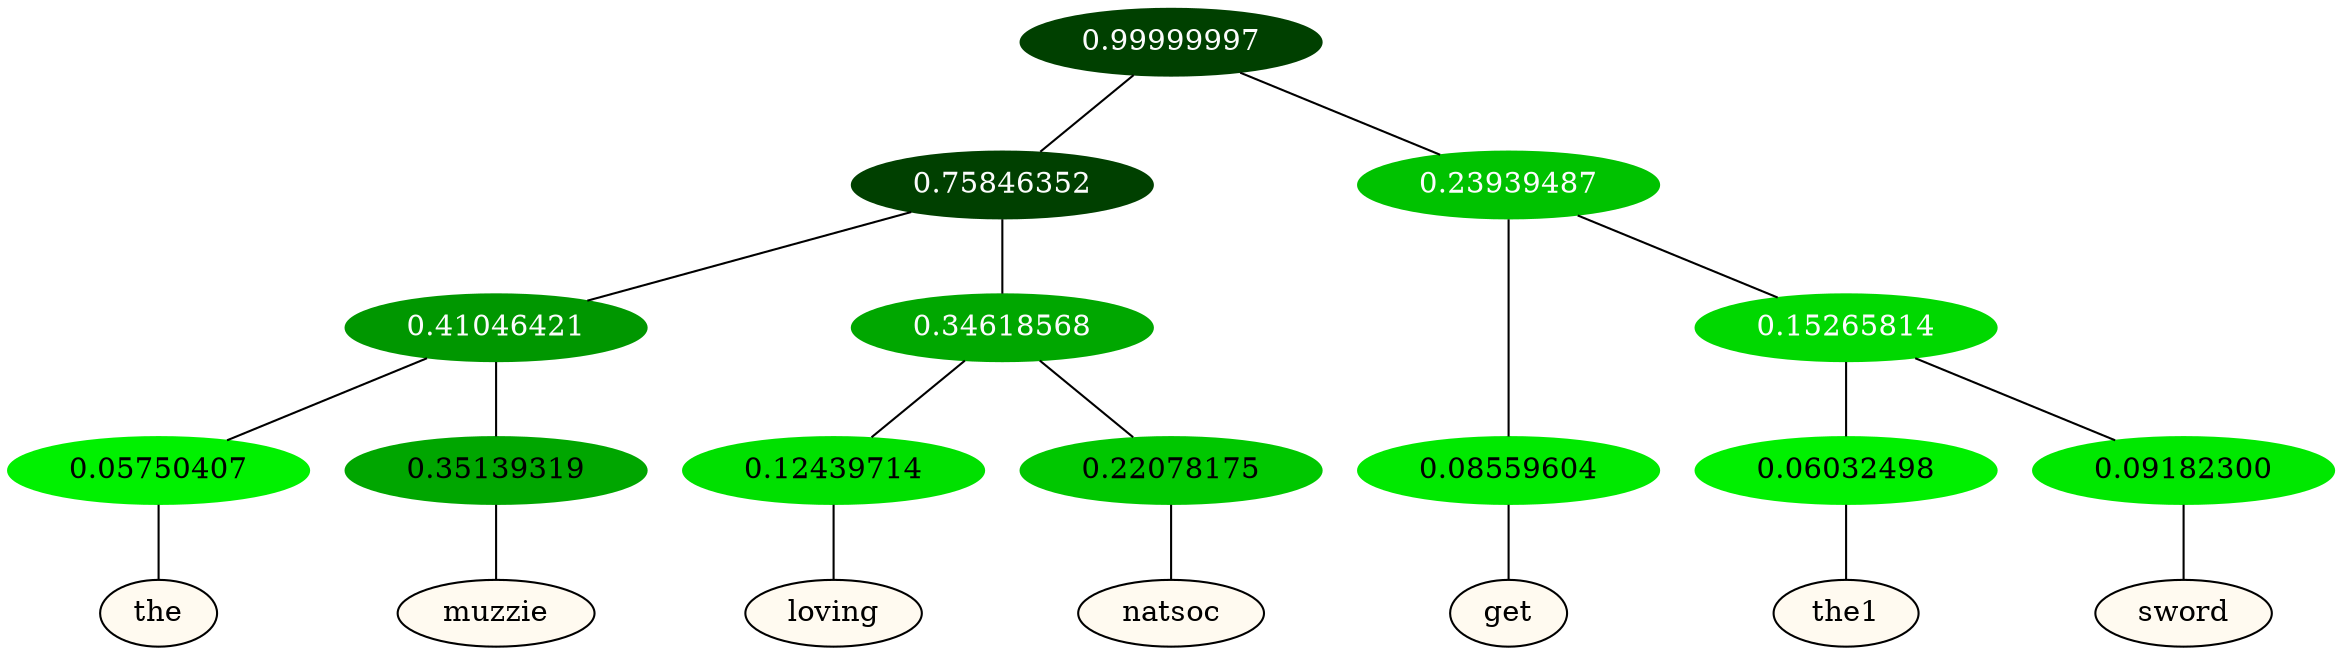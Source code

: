 graph {
	node [format=png height=0.15 nodesep=0.001 ordering=out overlap=prism overlap_scaling=0.01 ranksep=0.001 ratio=0.2 style=filled width=0.15]
	{
		rank=same
		a_w_7 [label=the color=black fillcolor=floralwhite style="filled,solid"]
		a_w_8 [label=muzzie color=black fillcolor=floralwhite style="filled,solid"]
		a_w_9 [label=loving color=black fillcolor=floralwhite style="filled,solid"]
		a_w_10 [label=natsoc color=black fillcolor=floralwhite style="filled,solid"]
		a_w_5 [label=get color=black fillcolor=floralwhite style="filled,solid"]
		a_w_11 [label=the1 color=black fillcolor=floralwhite style="filled,solid"]
		a_w_12 [label=sword color=black fillcolor=floralwhite style="filled,solid"]
	}
	a_n_7 -- a_w_7
	a_n_8 -- a_w_8
	a_n_9 -- a_w_9
	a_n_10 -- a_w_10
	a_n_5 -- a_w_5
	a_n_11 -- a_w_11
	a_n_12 -- a_w_12
	{
		rank=same
		a_n_7 [label=0.05750407 color="0.334 1.000 0.942" fontcolor=black]
		a_n_8 [label=0.35139319 color="0.334 1.000 0.649" fontcolor=black]
		a_n_9 [label=0.12439714 color="0.334 1.000 0.876" fontcolor=black]
		a_n_10 [label=0.22078175 color="0.334 1.000 0.779" fontcolor=black]
		a_n_5 [label=0.08559604 color="0.334 1.000 0.914" fontcolor=black]
		a_n_11 [label=0.06032498 color="0.334 1.000 0.940" fontcolor=black]
		a_n_12 [label=0.09182300 color="0.334 1.000 0.908" fontcolor=black]
	}
	a_n_0 [label=0.99999997 color="0.334 1.000 0.250" fontcolor=grey99]
	a_n_1 [label=0.75846352 color="0.334 1.000 0.250" fontcolor=grey99]
	a_n_0 -- a_n_1
	a_n_2 [label=0.23939487 color="0.334 1.000 0.761" fontcolor=grey99]
	a_n_0 -- a_n_2
	a_n_3 [label=0.41046421 color="0.334 1.000 0.590" fontcolor=grey99]
	a_n_1 -- a_n_3
	a_n_4 [label=0.34618568 color="0.334 1.000 0.654" fontcolor=grey99]
	a_n_1 -- a_n_4
	a_n_2 -- a_n_5
	a_n_6 [label=0.15265814 color="0.334 1.000 0.847" fontcolor=grey99]
	a_n_2 -- a_n_6
	a_n_3 -- a_n_7
	a_n_3 -- a_n_8
	a_n_4 -- a_n_9
	a_n_4 -- a_n_10
	a_n_6 -- a_n_11
	a_n_6 -- a_n_12
}
